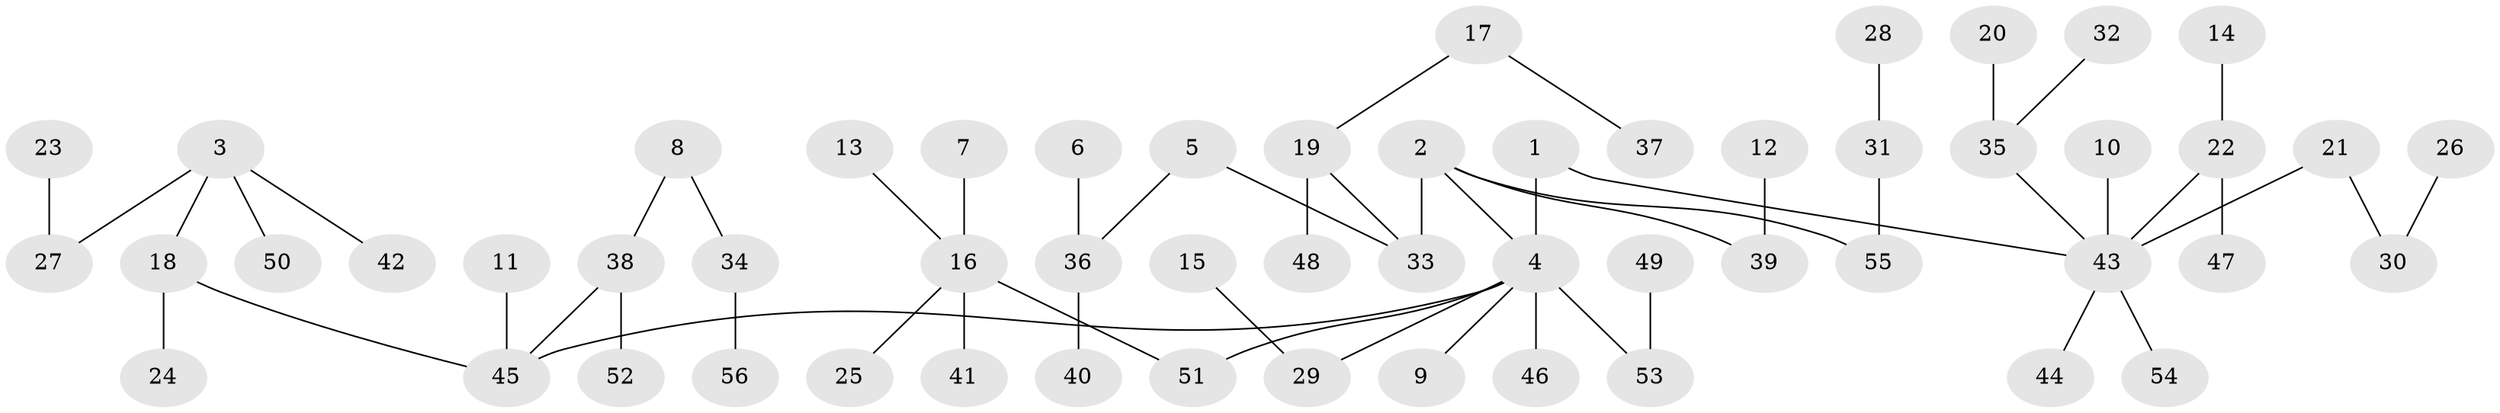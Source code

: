 // original degree distribution, {8: 0.014388489208633094, 2: 0.2302158273381295, 4: 0.07913669064748201, 5: 0.03597122302158273, 1: 0.5179856115107914, 3: 0.11510791366906475, 7: 0.007194244604316547}
// Generated by graph-tools (version 1.1) at 2025/37/03/04/25 23:37:28]
// undirected, 56 vertices, 55 edges
graph export_dot {
  node [color=gray90,style=filled];
  1;
  2;
  3;
  4;
  5;
  6;
  7;
  8;
  9;
  10;
  11;
  12;
  13;
  14;
  15;
  16;
  17;
  18;
  19;
  20;
  21;
  22;
  23;
  24;
  25;
  26;
  27;
  28;
  29;
  30;
  31;
  32;
  33;
  34;
  35;
  36;
  37;
  38;
  39;
  40;
  41;
  42;
  43;
  44;
  45;
  46;
  47;
  48;
  49;
  50;
  51;
  52;
  53;
  54;
  55;
  56;
  1 -- 4 [weight=1.0];
  1 -- 43 [weight=1.0];
  2 -- 4 [weight=1.0];
  2 -- 33 [weight=1.0];
  2 -- 39 [weight=1.0];
  2 -- 55 [weight=1.0];
  3 -- 18 [weight=1.0];
  3 -- 27 [weight=1.0];
  3 -- 42 [weight=1.0];
  3 -- 50 [weight=1.0];
  4 -- 9 [weight=1.0];
  4 -- 29 [weight=1.0];
  4 -- 45 [weight=1.0];
  4 -- 46 [weight=1.0];
  4 -- 51 [weight=1.0];
  4 -- 53 [weight=1.0];
  5 -- 33 [weight=1.0];
  5 -- 36 [weight=1.0];
  6 -- 36 [weight=1.0];
  7 -- 16 [weight=1.0];
  8 -- 34 [weight=1.0];
  8 -- 38 [weight=1.0];
  10 -- 43 [weight=1.0];
  11 -- 45 [weight=1.0];
  12 -- 39 [weight=1.0];
  13 -- 16 [weight=1.0];
  14 -- 22 [weight=1.0];
  15 -- 29 [weight=1.0];
  16 -- 25 [weight=1.0];
  16 -- 41 [weight=1.0];
  16 -- 51 [weight=1.0];
  17 -- 19 [weight=1.0];
  17 -- 37 [weight=1.0];
  18 -- 24 [weight=1.0];
  18 -- 45 [weight=1.0];
  19 -- 33 [weight=1.0];
  19 -- 48 [weight=1.0];
  20 -- 35 [weight=1.0];
  21 -- 30 [weight=1.0];
  21 -- 43 [weight=1.0];
  22 -- 43 [weight=1.0];
  22 -- 47 [weight=1.0];
  23 -- 27 [weight=1.0];
  26 -- 30 [weight=1.0];
  28 -- 31 [weight=1.0];
  31 -- 55 [weight=1.0];
  32 -- 35 [weight=1.0];
  34 -- 56 [weight=1.0];
  35 -- 43 [weight=1.0];
  36 -- 40 [weight=1.0];
  38 -- 45 [weight=1.0];
  38 -- 52 [weight=1.0];
  43 -- 44 [weight=1.0];
  43 -- 54 [weight=1.0];
  49 -- 53 [weight=1.0];
}
